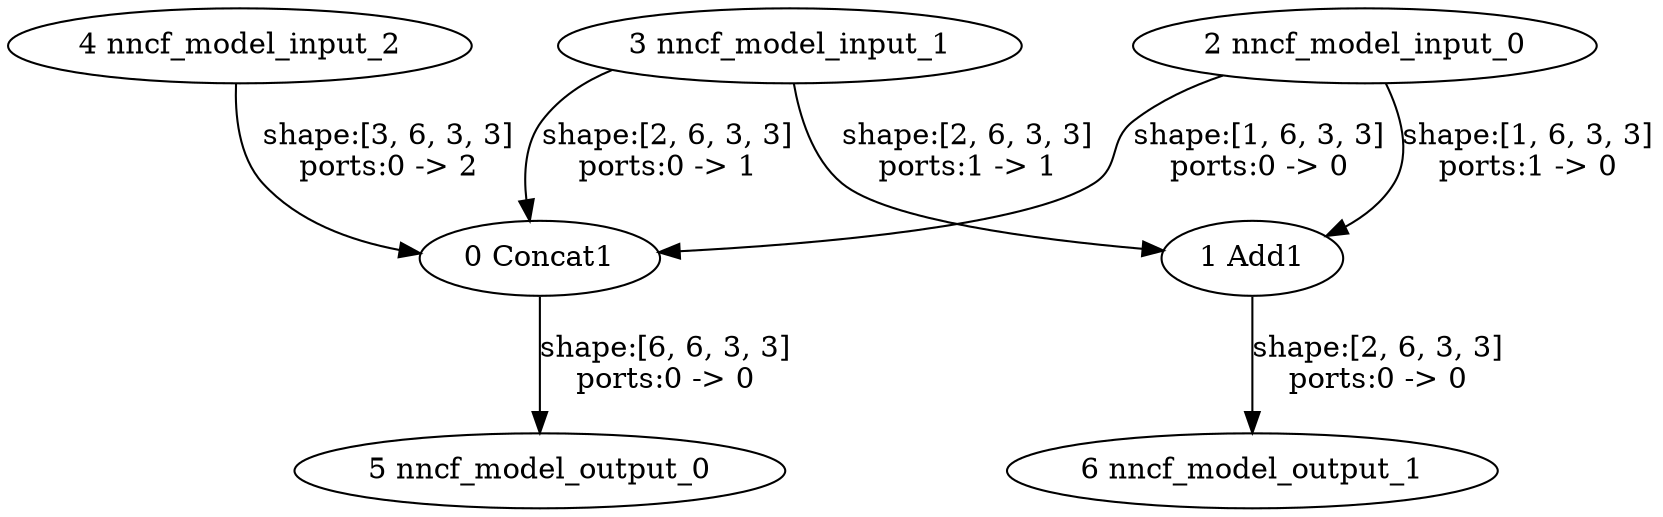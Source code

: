 strict digraph  {
"0 Concat1" [id=0, type=Concat];
"1 Add1" [id=1, type=Add];
"2 nncf_model_input_0" [id=2, type=nncf_model_input];
"3 nncf_model_input_1" [id=3, type=nncf_model_input];
"4 nncf_model_input_2" [id=4, type=nncf_model_input];
"5 nncf_model_output_0" [id=5, type=nncf_model_output];
"6 nncf_model_output_1" [id=6, type=nncf_model_output];
"0 Concat1" -> "5 nncf_model_output_0"  [label="shape:[6, 6, 3, 3]\nports:0 -> 0", style=solid];
"1 Add1" -> "6 nncf_model_output_1"  [label="shape:[2, 6, 3, 3]\nports:0 -> 0", style=solid];
"2 nncf_model_input_0" -> "0 Concat1"  [label="shape:[1, 6, 3, 3]\nports:0 -> 0", style=solid];
"2 nncf_model_input_0" -> "1 Add1"  [label="shape:[1, 6, 3, 3]\nports:1 -> 0", style=solid];
"3 nncf_model_input_1" -> "0 Concat1"  [label="shape:[2, 6, 3, 3]\nports:0 -> 1", style=solid];
"3 nncf_model_input_1" -> "1 Add1"  [label="shape:[2, 6, 3, 3]\nports:1 -> 1", style=solid];
"4 nncf_model_input_2" -> "0 Concat1"  [label="shape:[3, 6, 3, 3]\nports:0 -> 2", style=solid];
}
